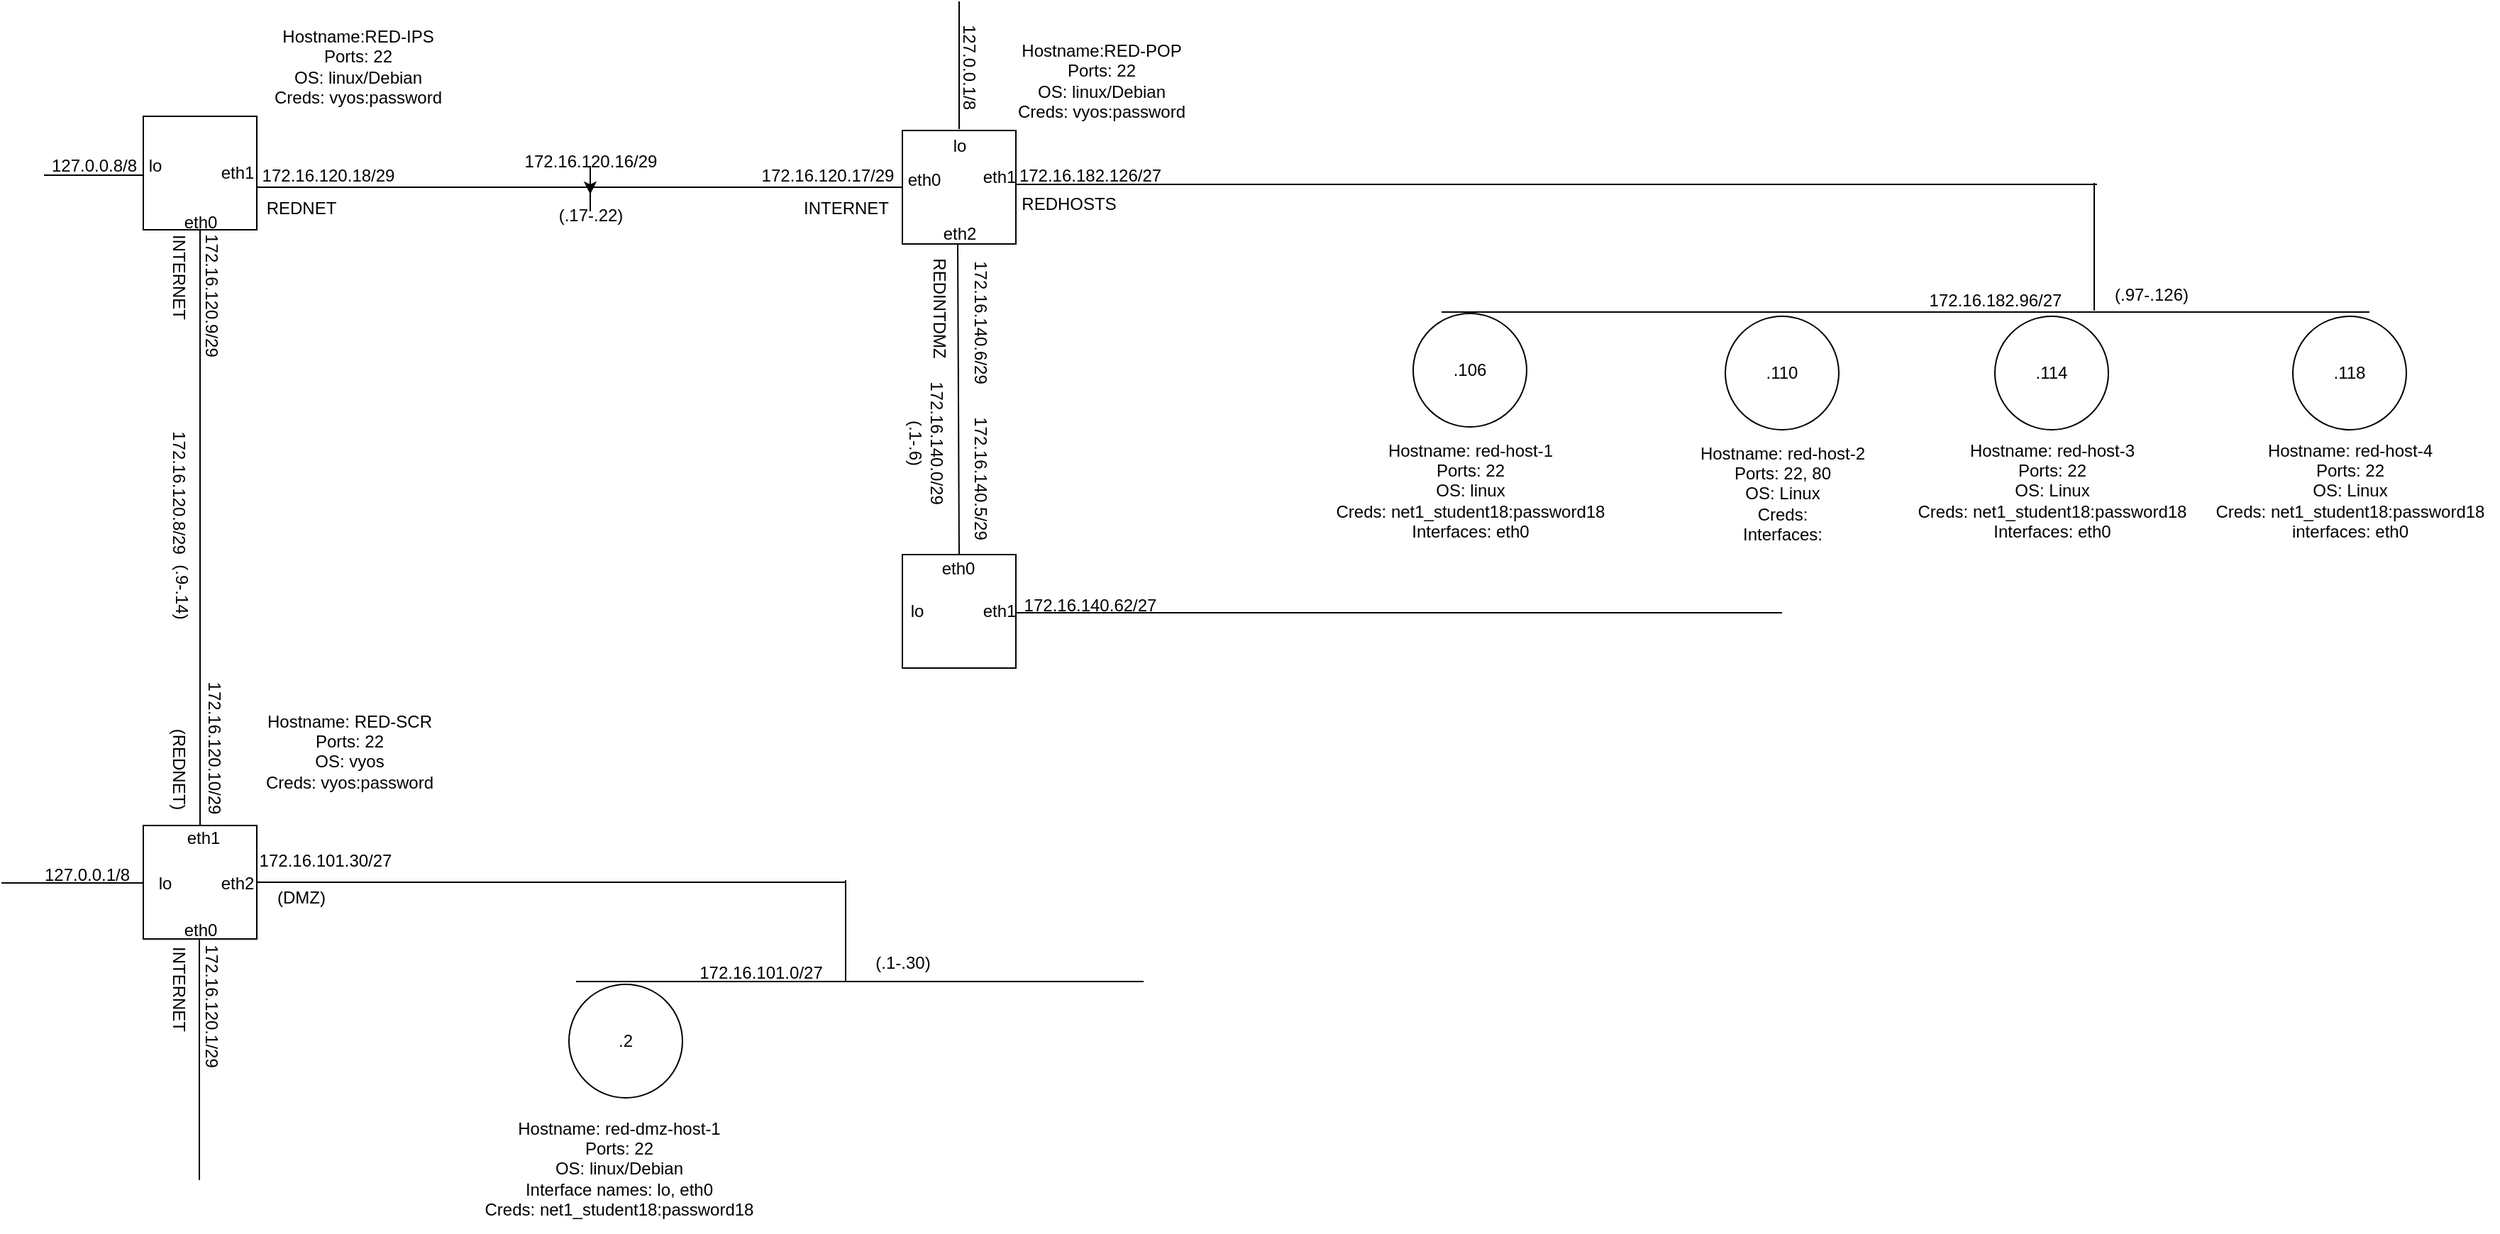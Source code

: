 <mxfile version="25.0.3">
  <diagram name="Page-1" id="EmWJjg_4pRdYNwxKdGju">
    <mxGraphModel dx="1762" dy="1195" grid="1" gridSize="10" guides="1" tooltips="1" connect="1" arrows="1" fold="1" page="0" pageScale="1" pageWidth="850" pageHeight="1100" math="0" shadow="0">
      <root>
        <mxCell id="0" />
        <mxCell id="1" parent="0" />
        <mxCell id="wwc7W0PknIxv3wh95yBr-6" value=".2" style="ellipse;whiteSpace=wrap;html=1;aspect=fixed;" vertex="1" parent="1">
          <mxGeometry x="385" y="562" width="80" height="80" as="geometry" />
        </mxCell>
        <mxCell id="wwc7W0PknIxv3wh95yBr-21" value="&lt;div&gt;Hostname: red-dmz-host-1&lt;br&gt;&lt;/div&gt;&lt;div&gt;Ports: 22&lt;br&gt;&lt;/div&gt;&lt;div&gt;OS: linux/Debian&lt;br&gt;&lt;/div&gt;&lt;div&gt;Interface names: lo, eth0&lt;br&gt;&lt;/div&gt;&lt;div&gt;Creds: net1_student18:password18&lt;br&gt;&lt;/div&gt;" style="text;html=1;align=center;verticalAlign=middle;resizable=0;points=[];autosize=1;strokeColor=none;fillColor=none;" vertex="1" parent="1">
          <mxGeometry x="315" y="647" width="210" height="90" as="geometry" />
        </mxCell>
        <mxCell id="wwc7W0PknIxv3wh95yBr-31" value="" style="whiteSpace=wrap;html=1;aspect=fixed;" vertex="1" parent="1">
          <mxGeometry x="85" y="450" width="80" height="80" as="geometry" />
        </mxCell>
        <mxCell id="wwc7W0PknIxv3wh95yBr-32" value="172.16.120.1/29" style="text;html=1;align=center;verticalAlign=middle;resizable=0;points=[];autosize=1;strokeColor=none;fillColor=none;rotation=90;" vertex="1" parent="1">
          <mxGeometry x="78" y="562" width="110" height="30" as="geometry" />
        </mxCell>
        <mxCell id="wwc7W0PknIxv3wh95yBr-37" value="eth0" style="text;html=1;align=center;verticalAlign=middle;resizable=0;points=[];autosize=1;strokeColor=none;fillColor=none;" vertex="1" parent="1">
          <mxGeometry x="100" y="509" width="50" height="30" as="geometry" />
        </mxCell>
        <mxCell id="wwc7W0PknIxv3wh95yBr-38" value="eth1" style="text;html=1;align=center;verticalAlign=middle;resizable=0;points=[];autosize=1;strokeColor=none;fillColor=none;" vertex="1" parent="1">
          <mxGeometry x="102" y="444" width="50" height="30" as="geometry" />
        </mxCell>
        <mxCell id="wwc7W0PknIxv3wh95yBr-39" value="172.16.120.10/29" style="text;html=1;align=center;verticalAlign=middle;resizable=0;points=[];autosize=1;strokeColor=none;fillColor=none;rotation=90;" vertex="1" parent="1">
          <mxGeometry x="75" y="380" width="120" height="30" as="geometry" />
        </mxCell>
        <mxCell id="wwc7W0PknIxv3wh95yBr-40" value="eth2" style="text;html=1;align=center;verticalAlign=middle;resizable=0;points=[];autosize=1;strokeColor=none;fillColor=none;" vertex="1" parent="1">
          <mxGeometry x="126" y="476" width="50" height="30" as="geometry" />
        </mxCell>
        <mxCell id="wwc7W0PknIxv3wh95yBr-41" value="172.16.101.30/27" style="text;html=1;align=center;verticalAlign=middle;resizable=0;points=[];autosize=1;strokeColor=none;fillColor=none;" vertex="1" parent="1">
          <mxGeometry x="153" y="460" width="120" height="30" as="geometry" />
        </mxCell>
        <mxCell id="wwc7W0PknIxv3wh95yBr-43" value="" style="endArrow=none;html=1;rounded=0;" edge="1" parent="1">
          <mxGeometry width="50" height="50" relative="1" as="geometry">
            <mxPoint x="165" y="490" as="sourcePoint" />
            <mxPoint x="580" y="490" as="targetPoint" />
          </mxGeometry>
        </mxCell>
        <mxCell id="wwc7W0PknIxv3wh95yBr-44" value="" style="endArrow=none;html=1;rounded=0;" edge="1" parent="1">
          <mxGeometry width="50" height="50" relative="1" as="geometry">
            <mxPoint x="125" y="450" as="sourcePoint" />
            <mxPoint x="125" y="30" as="targetPoint" />
          </mxGeometry>
        </mxCell>
        <mxCell id="wwc7W0PknIxv3wh95yBr-46" value="" style="endArrow=none;html=1;rounded=0;" edge="1" parent="1">
          <mxGeometry width="50" height="50" relative="1" as="geometry">
            <mxPoint x="124.5" y="700" as="sourcePoint" />
            <mxPoint x="124.5" y="530" as="targetPoint" />
          </mxGeometry>
        </mxCell>
        <mxCell id="wwc7W0PknIxv3wh95yBr-47" value="" style="endArrow=none;html=1;rounded=0;" edge="1" parent="1">
          <mxGeometry width="50" height="50" relative="1" as="geometry">
            <mxPoint x="-15" y="490.5" as="sourcePoint" />
            <mxPoint x="85" y="490.5" as="targetPoint" />
          </mxGeometry>
        </mxCell>
        <mxCell id="wwc7W0PknIxv3wh95yBr-48" value="lo" style="text;html=1;align=center;verticalAlign=middle;resizable=0;points=[];autosize=1;strokeColor=none;fillColor=none;" vertex="1" parent="1">
          <mxGeometry x="85" y="476" width="30" height="30" as="geometry" />
        </mxCell>
        <mxCell id="wwc7W0PknIxv3wh95yBr-49" value="127.0.0.1/8" style="text;html=1;align=center;verticalAlign=middle;resizable=0;points=[];autosize=1;strokeColor=none;fillColor=none;" vertex="1" parent="1">
          <mxGeometry x="5" y="470" width="80" height="30" as="geometry" />
        </mxCell>
        <mxCell id="wwc7W0PknIxv3wh95yBr-50" value="(DMZ)" style="text;html=1;align=center;verticalAlign=middle;resizable=0;points=[];autosize=1;strokeColor=none;fillColor=none;" vertex="1" parent="1">
          <mxGeometry x="166" y="486" width="60" height="30" as="geometry" />
        </mxCell>
        <mxCell id="wwc7W0PknIxv3wh95yBr-51" value="(REDNET)" style="text;html=1;align=center;verticalAlign=middle;resizable=0;points=[];autosize=1;strokeColor=none;fillColor=none;rotation=90;" vertex="1" parent="1">
          <mxGeometry x="70" y="395" width="80" height="30" as="geometry" />
        </mxCell>
        <mxCell id="wwc7W0PknIxv3wh95yBr-52" value="INTERNET" style="text;html=1;align=center;verticalAlign=middle;resizable=0;points=[];autosize=1;strokeColor=none;fillColor=none;rotation=90;" vertex="1" parent="1">
          <mxGeometry x="70" y="550" width="80" height="30" as="geometry" />
        </mxCell>
        <mxCell id="wwc7W0PknIxv3wh95yBr-53" value="" style="endArrow=none;html=1;rounded=0;" edge="1" parent="1">
          <mxGeometry width="50" height="50" relative="1" as="geometry">
            <mxPoint x="580" y="559.5" as="sourcePoint" />
            <mxPoint x="580" y="488.5" as="targetPoint" />
            <Array as="points">
              <mxPoint x="580" y="529.5" />
            </Array>
          </mxGeometry>
        </mxCell>
        <mxCell id="wwc7W0PknIxv3wh95yBr-54" value="" style="endArrow=none;html=1;rounded=0;" edge="1" parent="1">
          <mxGeometry width="50" height="50" relative="1" as="geometry">
            <mxPoint x="390" y="560" as="sourcePoint" />
            <mxPoint x="790" y="560" as="targetPoint" />
          </mxGeometry>
        </mxCell>
        <mxCell id="wwc7W0PknIxv3wh95yBr-55" value="172.16.101.0/27" style="text;html=1;align=center;verticalAlign=middle;resizable=0;points=[];autosize=1;strokeColor=none;fillColor=none;" vertex="1" parent="1">
          <mxGeometry x="465" y="539" width="110" height="30" as="geometry" />
        </mxCell>
        <mxCell id="wwc7W0PknIxv3wh95yBr-56" value="(.1-.30)" style="text;html=1;align=center;verticalAlign=middle;resizable=0;points=[];autosize=1;strokeColor=none;fillColor=none;" vertex="1" parent="1">
          <mxGeometry x="590" y="532" width="60" height="30" as="geometry" />
        </mxCell>
        <mxCell id="wwc7W0PknIxv3wh95yBr-57" value="&lt;div&gt;Hostname: RED-SCR&lt;/div&gt;&lt;div&gt;Ports: 22&lt;/div&gt;&lt;div&gt;OS: vyos&lt;br&gt;&lt;/div&gt;&lt;div&gt;Creds: vyos:password&lt;br&gt;&lt;/div&gt;&lt;div&gt;&lt;br&gt;&lt;/div&gt;" style="text;html=1;align=center;verticalAlign=middle;resizable=0;points=[];autosize=1;strokeColor=none;fillColor=none;" vertex="1" parent="1">
          <mxGeometry x="160" y="360" width="140" height="90" as="geometry" />
        </mxCell>
        <mxCell id="wwc7W0PknIxv3wh95yBr-60" value="172.16.120.8/29" style="text;html=1;align=center;verticalAlign=middle;resizable=0;points=[];autosize=1;strokeColor=none;fillColor=none;rotation=90;" vertex="1" parent="1">
          <mxGeometry x="55" y="200" width="110" height="30" as="geometry" />
        </mxCell>
        <mxCell id="wwc7W0PknIxv3wh95yBr-61" value="(.9-.14)" style="text;html=1;align=center;verticalAlign=middle;resizable=0;points=[];autosize=1;strokeColor=none;fillColor=none;rotation=90;" vertex="1" parent="1">
          <mxGeometry x="82" y="270" width="60" height="30" as="geometry" />
        </mxCell>
        <mxCell id="wwc7W0PknIxv3wh95yBr-63" value="&lt;div&gt;Hostname:RED-IPS&lt;br&gt;&lt;/div&gt;&lt;div&gt;Ports: 22&lt;br&gt;&lt;/div&gt;&lt;div&gt;OS: linux/Debian&lt;br&gt;&lt;/div&gt;&lt;div&gt;Creds: vyos:password&lt;/div&gt;" style="text;html=1;align=center;verticalAlign=middle;resizable=0;points=[];autosize=1;strokeColor=none;fillColor=none;rotation=0;" vertex="1" parent="1">
          <mxGeometry x="166" y="-120" width="140" height="70" as="geometry" />
        </mxCell>
        <mxCell id="wwc7W0PknIxv3wh95yBr-64" value="" style="whiteSpace=wrap;html=1;aspect=fixed;" vertex="1" parent="1">
          <mxGeometry x="85" y="-50" width="80" height="80" as="geometry" />
        </mxCell>
        <mxCell id="wwc7W0PknIxv3wh95yBr-65" value="172.16.120.9/29" style="text;html=1;align=center;verticalAlign=middle;resizable=0;points=[];autosize=1;strokeColor=none;fillColor=none;rotation=90;" vertex="1" parent="1">
          <mxGeometry x="78" y="61" width="110" height="30" as="geometry" />
        </mxCell>
        <mxCell id="wwc7W0PknIxv3wh95yBr-66" value="eth0" style="text;html=1;align=center;verticalAlign=middle;resizable=0;points=[];autosize=1;strokeColor=none;fillColor=none;" vertex="1" parent="1">
          <mxGeometry x="100" y="10" width="50" height="30" as="geometry" />
        </mxCell>
        <mxCell id="wwc7W0PknIxv3wh95yBr-67" value="eth1" style="text;html=1;align=center;verticalAlign=middle;resizable=0;points=[];autosize=1;strokeColor=none;fillColor=none;" vertex="1" parent="1">
          <mxGeometry x="126" y="-25" width="50" height="30" as="geometry" />
        </mxCell>
        <mxCell id="wwc7W0PknIxv3wh95yBr-68" value="" style="endArrow=none;html=1;rounded=0;" edge="1" parent="1">
          <mxGeometry width="50" height="50" relative="1" as="geometry">
            <mxPoint x="165" as="sourcePoint" />
            <mxPoint x="620" as="targetPoint" />
          </mxGeometry>
        </mxCell>
        <mxCell id="wwc7W0PknIxv3wh95yBr-69" value="172.16.120.18/29" style="text;html=1;align=center;verticalAlign=middle;resizable=0;points=[];autosize=1;strokeColor=none;fillColor=none;" vertex="1" parent="1">
          <mxGeometry x="155" y="-23" width="120" height="30" as="geometry" />
        </mxCell>
        <mxCell id="wwc7W0PknIxv3wh95yBr-70" value="INTERNET" style="text;html=1;align=center;verticalAlign=middle;resizable=0;points=[];autosize=1;strokeColor=none;fillColor=none;rotation=90;" vertex="1" parent="1">
          <mxGeometry x="70" y="48" width="80" height="30" as="geometry" />
        </mxCell>
        <mxCell id="wwc7W0PknIxv3wh95yBr-71" value="REDNET" style="text;html=1;align=center;verticalAlign=middle;resizable=0;points=[];autosize=1;strokeColor=none;fillColor=none;" vertex="1" parent="1">
          <mxGeometry x="161" width="70" height="30" as="geometry" />
        </mxCell>
        <mxCell id="wwc7W0PknIxv3wh95yBr-72" value="lo" style="text;html=1;align=center;verticalAlign=middle;resizable=0;points=[];autosize=1;strokeColor=none;fillColor=none;" vertex="1" parent="1">
          <mxGeometry x="78" y="-30" width="30" height="30" as="geometry" />
        </mxCell>
        <mxCell id="wwc7W0PknIxv3wh95yBr-73" value="" style="endArrow=none;html=1;rounded=0;" edge="1" parent="1">
          <mxGeometry width="50" height="50" relative="1" as="geometry">
            <mxPoint x="15" y="-8.5" as="sourcePoint" />
            <mxPoint x="85" y="-8.5" as="targetPoint" />
          </mxGeometry>
        </mxCell>
        <mxCell id="wwc7W0PknIxv3wh95yBr-74" value="127.0.0.8/8" style="text;html=1;align=center;verticalAlign=middle;resizable=0;points=[];autosize=1;strokeColor=none;fillColor=none;" vertex="1" parent="1">
          <mxGeometry x="10" y="-30" width="80" height="30" as="geometry" />
        </mxCell>
        <mxCell id="wwc7W0PknIxv3wh95yBr-75" value="172.16.120.17/29" style="text;html=1;align=center;verticalAlign=middle;resizable=0;points=[];autosize=1;strokeColor=none;fillColor=none;" vertex="1" parent="1">
          <mxGeometry x="507" y="-23" width="120" height="30" as="geometry" />
        </mxCell>
        <mxCell id="wwc7W0PknIxv3wh95yBr-77" value="" style="whiteSpace=wrap;html=1;aspect=fixed;" vertex="1" parent="1">
          <mxGeometry x="620" y="-40" width="80" height="80" as="geometry" />
        </mxCell>
        <mxCell id="wwc7W0PknIxv3wh95yBr-78" value="&lt;div&gt;Hostname:RED-POP&lt;br&gt;&lt;/div&gt;&lt;div&gt;Ports: 22&lt;br&gt;&lt;/div&gt;&lt;div&gt;OS: linux/Debian&lt;br&gt;&lt;/div&gt;&lt;div&gt;Creds: vyos:password&lt;/div&gt;" style="text;html=1;align=center;verticalAlign=middle;resizable=0;points=[];autosize=1;strokeColor=none;fillColor=none;rotation=0;" vertex="1" parent="1">
          <mxGeometry x="690" y="-110" width="140" height="70" as="geometry" />
        </mxCell>
        <mxCell id="wwc7W0PknIxv3wh95yBr-79" value="eth0" style="text;html=1;align=center;verticalAlign=middle;resizable=0;points=[];autosize=1;strokeColor=none;fillColor=none;" vertex="1" parent="1">
          <mxGeometry x="610" y="-20" width="50" height="30" as="geometry" />
        </mxCell>
        <mxCell id="wwc7W0PknIxv3wh95yBr-80" value="INTERNET" style="text;html=1;align=center;verticalAlign=middle;resizable=0;points=[];autosize=1;strokeColor=none;fillColor=none;" vertex="1" parent="1">
          <mxGeometry x="540" width="80" height="30" as="geometry" />
        </mxCell>
        <mxCell id="wwc7W0PknIxv3wh95yBr-81" value="eth1" style="text;html=1;align=center;verticalAlign=middle;resizable=0;points=[];autosize=1;strokeColor=none;fillColor=none;" vertex="1" parent="1">
          <mxGeometry x="663" y="-22" width="50" height="30" as="geometry" />
        </mxCell>
        <mxCell id="wwc7W0PknIxv3wh95yBr-82" value="eth2" style="text;html=1;align=center;verticalAlign=middle;resizable=0;points=[];autosize=1;strokeColor=none;fillColor=none;" vertex="1" parent="1">
          <mxGeometry x="635" y="18" width="50" height="30" as="geometry" />
        </mxCell>
        <mxCell id="wwc7W0PknIxv3wh95yBr-83" value="lo" style="text;html=1;align=center;verticalAlign=middle;resizable=0;points=[];autosize=1;strokeColor=none;fillColor=none;" vertex="1" parent="1">
          <mxGeometry x="645" y="-44" width="30" height="30" as="geometry" />
        </mxCell>
        <mxCell id="wwc7W0PknIxv3wh95yBr-84" value="" style="endArrow=none;html=1;rounded=0;exitX=0.5;exitY=0;exitDx=0;exitDy=0;" edge="1" parent="1" source="wwc7W0PknIxv3wh95yBr-111">
          <mxGeometry width="50" height="50" relative="1" as="geometry">
            <mxPoint x="660" y="200" as="sourcePoint" />
            <mxPoint x="659" y="40" as="targetPoint" />
          </mxGeometry>
        </mxCell>
        <mxCell id="wwc7W0PknIxv3wh95yBr-85" value="" style="endArrow=none;html=1;rounded=0;" edge="1" parent="1">
          <mxGeometry width="50" height="50" relative="1" as="geometry">
            <mxPoint x="660" y="-41" as="sourcePoint" />
            <mxPoint x="660" y="-131" as="targetPoint" />
          </mxGeometry>
        </mxCell>
        <mxCell id="wwc7W0PknIxv3wh95yBr-87" value="127.0.0.1/8" style="text;html=1;align=center;verticalAlign=middle;resizable=0;points=[];autosize=1;strokeColor=none;fillColor=none;rotation=90;" vertex="1" parent="1">
          <mxGeometry x="627" y="-100" width="80" height="30" as="geometry" />
        </mxCell>
        <mxCell id="wwc7W0PknIxv3wh95yBr-88" value="" style="endArrow=none;html=1;rounded=0;" edge="1" parent="1">
          <mxGeometry width="50" height="50" relative="1" as="geometry">
            <mxPoint x="700" y="-2" as="sourcePoint" />
            <mxPoint x="1462" y="-2" as="targetPoint" />
          </mxGeometry>
        </mxCell>
        <mxCell id="wwc7W0PknIxv3wh95yBr-89" value="172.16.182.126/27" style="text;html=1;align=center;verticalAlign=middle;resizable=0;points=[];autosize=1;strokeColor=none;fillColor=none;" vertex="1" parent="1">
          <mxGeometry x="692" y="-23" width="120" height="30" as="geometry" />
        </mxCell>
        <mxCell id="wwc7W0PknIxv3wh95yBr-90" value="172.16.140.6/29" style="text;html=1;align=center;verticalAlign=middle;resizable=0;points=[];autosize=1;strokeColor=none;fillColor=none;rotation=90;" vertex="1" parent="1">
          <mxGeometry x="620" y="80" width="110" height="30" as="geometry" />
        </mxCell>
        <mxCell id="wwc7W0PknIxv3wh95yBr-91" value="REDHOSTS" style="text;html=1;align=center;verticalAlign=middle;resizable=0;points=[];autosize=1;strokeColor=none;fillColor=none;" vertex="1" parent="1">
          <mxGeometry x="692" y="-3" width="90" height="30" as="geometry" />
        </mxCell>
        <mxCell id="wwc7W0PknIxv3wh95yBr-92" value="REDINTDMZ" style="text;html=1;align=center;verticalAlign=middle;resizable=0;points=[];autosize=1;strokeColor=none;fillColor=none;rotation=90;" vertex="1" parent="1">
          <mxGeometry x="601" y="70" width="90" height="30" as="geometry" />
        </mxCell>
        <mxCell id="wwc7W0PknIxv3wh95yBr-93" value="172.16.182.96/27" style="text;html=1;align=center;verticalAlign=middle;resizable=0;points=[];autosize=1;strokeColor=none;fillColor=none;" vertex="1" parent="1">
          <mxGeometry x="1330" y="65" width="120" height="30" as="geometry" />
        </mxCell>
        <mxCell id="wwc7W0PknIxv3wh95yBr-94" value="" style="endArrow=none;html=1;rounded=0;" edge="1" parent="1">
          <mxGeometry width="50" height="50" relative="1" as="geometry">
            <mxPoint x="1460" y="87" as="sourcePoint" />
            <mxPoint x="1460" y="-3" as="targetPoint" />
          </mxGeometry>
        </mxCell>
        <mxCell id="wwc7W0PknIxv3wh95yBr-95" value="" style="endArrow=none;html=1;rounded=0;" edge="1" parent="1">
          <mxGeometry width="50" height="50" relative="1" as="geometry">
            <mxPoint x="1000" y="88" as="sourcePoint" />
            <mxPoint x="1654" y="88" as="targetPoint" />
          </mxGeometry>
        </mxCell>
        <mxCell id="wwc7W0PknIxv3wh95yBr-96" value="(.97-.126)" style="text;html=1;align=center;verticalAlign=middle;resizable=0;points=[];autosize=1;strokeColor=none;fillColor=none;" vertex="1" parent="1">
          <mxGeometry x="1460" y="61" width="80" height="30" as="geometry" />
        </mxCell>
        <mxCell id="wwc7W0PknIxv3wh95yBr-99" value="" style="edgeStyle=orthogonalEdgeStyle;rounded=0;orthogonalLoop=1;jettySize=auto;html=1;" edge="1" parent="1" source="wwc7W0PknIxv3wh95yBr-97" target="wwc7W0PknIxv3wh95yBr-98">
          <mxGeometry relative="1" as="geometry" />
        </mxCell>
        <mxCell id="wwc7W0PknIxv3wh95yBr-97" value="172.16.120.16/29" style="text;html=1;align=center;verticalAlign=middle;resizable=0;points=[];autosize=1;strokeColor=none;fillColor=none;" vertex="1" parent="1">
          <mxGeometry x="340" y="-33" width="120" height="30" as="geometry" />
        </mxCell>
        <mxCell id="wwc7W0PknIxv3wh95yBr-98" value="(.17-.22)" style="text;html=1;align=center;verticalAlign=middle;resizable=0;points=[];autosize=1;strokeColor=none;fillColor=none;" vertex="1" parent="1">
          <mxGeometry x="365" y="5" width="70" height="30" as="geometry" />
        </mxCell>
        <mxCell id="wwc7W0PknIxv3wh95yBr-100" value=".106" style="ellipse;whiteSpace=wrap;html=1;aspect=fixed;" vertex="1" parent="1">
          <mxGeometry x="980" y="89" width="80" height="80" as="geometry" />
        </mxCell>
        <mxCell id="wwc7W0PknIxv3wh95yBr-101" value=".110" style="ellipse;whiteSpace=wrap;html=1;aspect=fixed;" vertex="1" parent="1">
          <mxGeometry x="1200" y="91" width="80" height="80" as="geometry" />
        </mxCell>
        <mxCell id="wwc7W0PknIxv3wh95yBr-102" value=".114" style="ellipse;whiteSpace=wrap;html=1;aspect=fixed;" vertex="1" parent="1">
          <mxGeometry x="1390" y="91" width="80" height="80" as="geometry" />
        </mxCell>
        <mxCell id="wwc7W0PknIxv3wh95yBr-103" value=".118" style="ellipse;whiteSpace=wrap;html=1;aspect=fixed;" vertex="1" parent="1">
          <mxGeometry x="1600" y="91" width="80" height="80" as="geometry" />
        </mxCell>
        <mxCell id="wwc7W0PknIxv3wh95yBr-104" value="&lt;div&gt;Hostname: red-host-1&lt;br&gt;&lt;/div&gt;&lt;div&gt;Ports: 22&lt;br&gt;&lt;/div&gt;&lt;div&gt;OS: linux&lt;br&gt;&lt;/div&gt;&lt;div&gt;Creds: net1_student18:password18&lt;/div&gt;&lt;div&gt;Interfaces: eth0&lt;br&gt;&lt;/div&gt;" style="text;html=1;align=center;verticalAlign=middle;resizable=0;points=[];autosize=1;strokeColor=none;fillColor=none;rotation=0;" vertex="1" parent="1">
          <mxGeometry x="915" y="169" width="210" height="90" as="geometry" />
        </mxCell>
        <mxCell id="wwc7W0PknIxv3wh95yBr-108" value="&lt;div&gt;Hostname: red-host-2&lt;/div&gt;&lt;div&gt;Ports: 22, 80&lt;br&gt;&lt;/div&gt;&lt;div&gt;OS: Linux&lt;br&gt;&lt;/div&gt;&lt;div&gt;Creds:&lt;br&gt;&lt;/div&gt;&lt;div&gt;Interfaces: &lt;br&gt;&lt;/div&gt;" style="text;html=1;align=center;verticalAlign=middle;resizable=0;points=[];autosize=1;strokeColor=none;fillColor=none;rotation=0;" vertex="1" parent="1">
          <mxGeometry x="1170" y="171" width="140" height="90" as="geometry" />
        </mxCell>
        <mxCell id="wwc7W0PknIxv3wh95yBr-109" value="&lt;div&gt;Hostname: red-host-3&lt;br&gt;&lt;/div&gt;&lt;div&gt;Ports: 22 &lt;br&gt;&lt;/div&gt;&lt;div&gt;OS: Linux&lt;br&gt;&lt;/div&gt;&lt;div&gt;Creds: net1_student18:password18&lt;/div&gt;&lt;div&gt;Interfaces: eth0&lt;br&gt;&lt;/div&gt;" style="text;html=1;align=center;verticalAlign=middle;resizable=0;points=[];autosize=1;strokeColor=none;fillColor=none;rotation=0;" vertex="1" parent="1">
          <mxGeometry x="1325" y="169" width="210" height="90" as="geometry" />
        </mxCell>
        <mxCell id="wwc7W0PknIxv3wh95yBr-110" value="&lt;div&gt;Hostname: red-host-4&lt;br&gt;&lt;/div&gt;&lt;div&gt;Ports: 22&lt;br&gt;&lt;/div&gt;&lt;div&gt;OS: Linux&lt;br&gt;&lt;/div&gt;&lt;div&gt;Creds:&amp;nbsp;net1_student18:password18 &lt;/div&gt;&lt;div&gt;interfaces: eth0&lt;br&gt;&lt;/div&gt;" style="text;html=1;align=center;verticalAlign=middle;resizable=0;points=[];autosize=1;strokeColor=none;fillColor=none;rotation=0;" vertex="1" parent="1">
          <mxGeometry x="1535" y="169" width="210" height="90" as="geometry" />
        </mxCell>
        <mxCell id="wwc7W0PknIxv3wh95yBr-111" value="" style="whiteSpace=wrap;html=1;aspect=fixed;" vertex="1" parent="1">
          <mxGeometry x="620" y="259" width="80" height="80" as="geometry" />
        </mxCell>
        <mxCell id="wwc7W0PknIxv3wh95yBr-112" value="172.16.140.5/29" style="text;html=1;align=center;verticalAlign=middle;resizable=0;points=[];autosize=1;strokeColor=none;fillColor=none;rotation=90;" vertex="1" parent="1">
          <mxGeometry x="620" y="190" width="110" height="30" as="geometry" />
        </mxCell>
        <mxCell id="wwc7W0PknIxv3wh95yBr-113" value="&lt;div&gt;172.16.140.0/29&lt;/div&gt;&lt;div&gt;(.1-.6)&lt;br&gt;&lt;/div&gt;" style="text;html=1;align=center;verticalAlign=middle;resizable=0;points=[];autosize=1;strokeColor=none;fillColor=none;rotation=90;" vertex="1" parent="1">
          <mxGeometry x="582" y="160" width="110" height="40" as="geometry" />
        </mxCell>
        <mxCell id="wwc7W0PknIxv3wh95yBr-114" value="eth0" style="text;html=1;align=center;verticalAlign=middle;resizable=0;points=[];autosize=1;strokeColor=none;fillColor=none;" vertex="1" parent="1">
          <mxGeometry x="634" y="254" width="50" height="30" as="geometry" />
        </mxCell>
        <mxCell id="wwc7W0PknIxv3wh95yBr-115" value="eth1" style="text;html=1;align=center;verticalAlign=middle;resizable=0;points=[];autosize=1;strokeColor=none;fillColor=none;" vertex="1" parent="1">
          <mxGeometry x="663" y="284" width="50" height="30" as="geometry" />
        </mxCell>
        <mxCell id="wwc7W0PknIxv3wh95yBr-116" value="lo" style="text;html=1;align=center;verticalAlign=middle;resizable=0;points=[];autosize=1;strokeColor=none;fillColor=none;" vertex="1" parent="1">
          <mxGeometry x="615" y="284" width="30" height="30" as="geometry" />
        </mxCell>
        <mxCell id="wwc7W0PknIxv3wh95yBr-117" value="" style="endArrow=none;html=1;rounded=0;" edge="1" parent="1">
          <mxGeometry width="50" height="50" relative="1" as="geometry">
            <mxPoint x="700" y="300" as="sourcePoint" />
            <mxPoint x="1240" y="300" as="targetPoint" />
          </mxGeometry>
        </mxCell>
        <mxCell id="wwc7W0PknIxv3wh95yBr-118" value="172.16.140.62/27" style="text;html=1;align=center;verticalAlign=middle;resizable=0;points=[];autosize=1;strokeColor=none;fillColor=none;" vertex="1" parent="1">
          <mxGeometry x="692" y="280" width="120" height="30" as="geometry" />
        </mxCell>
      </root>
    </mxGraphModel>
  </diagram>
</mxfile>
